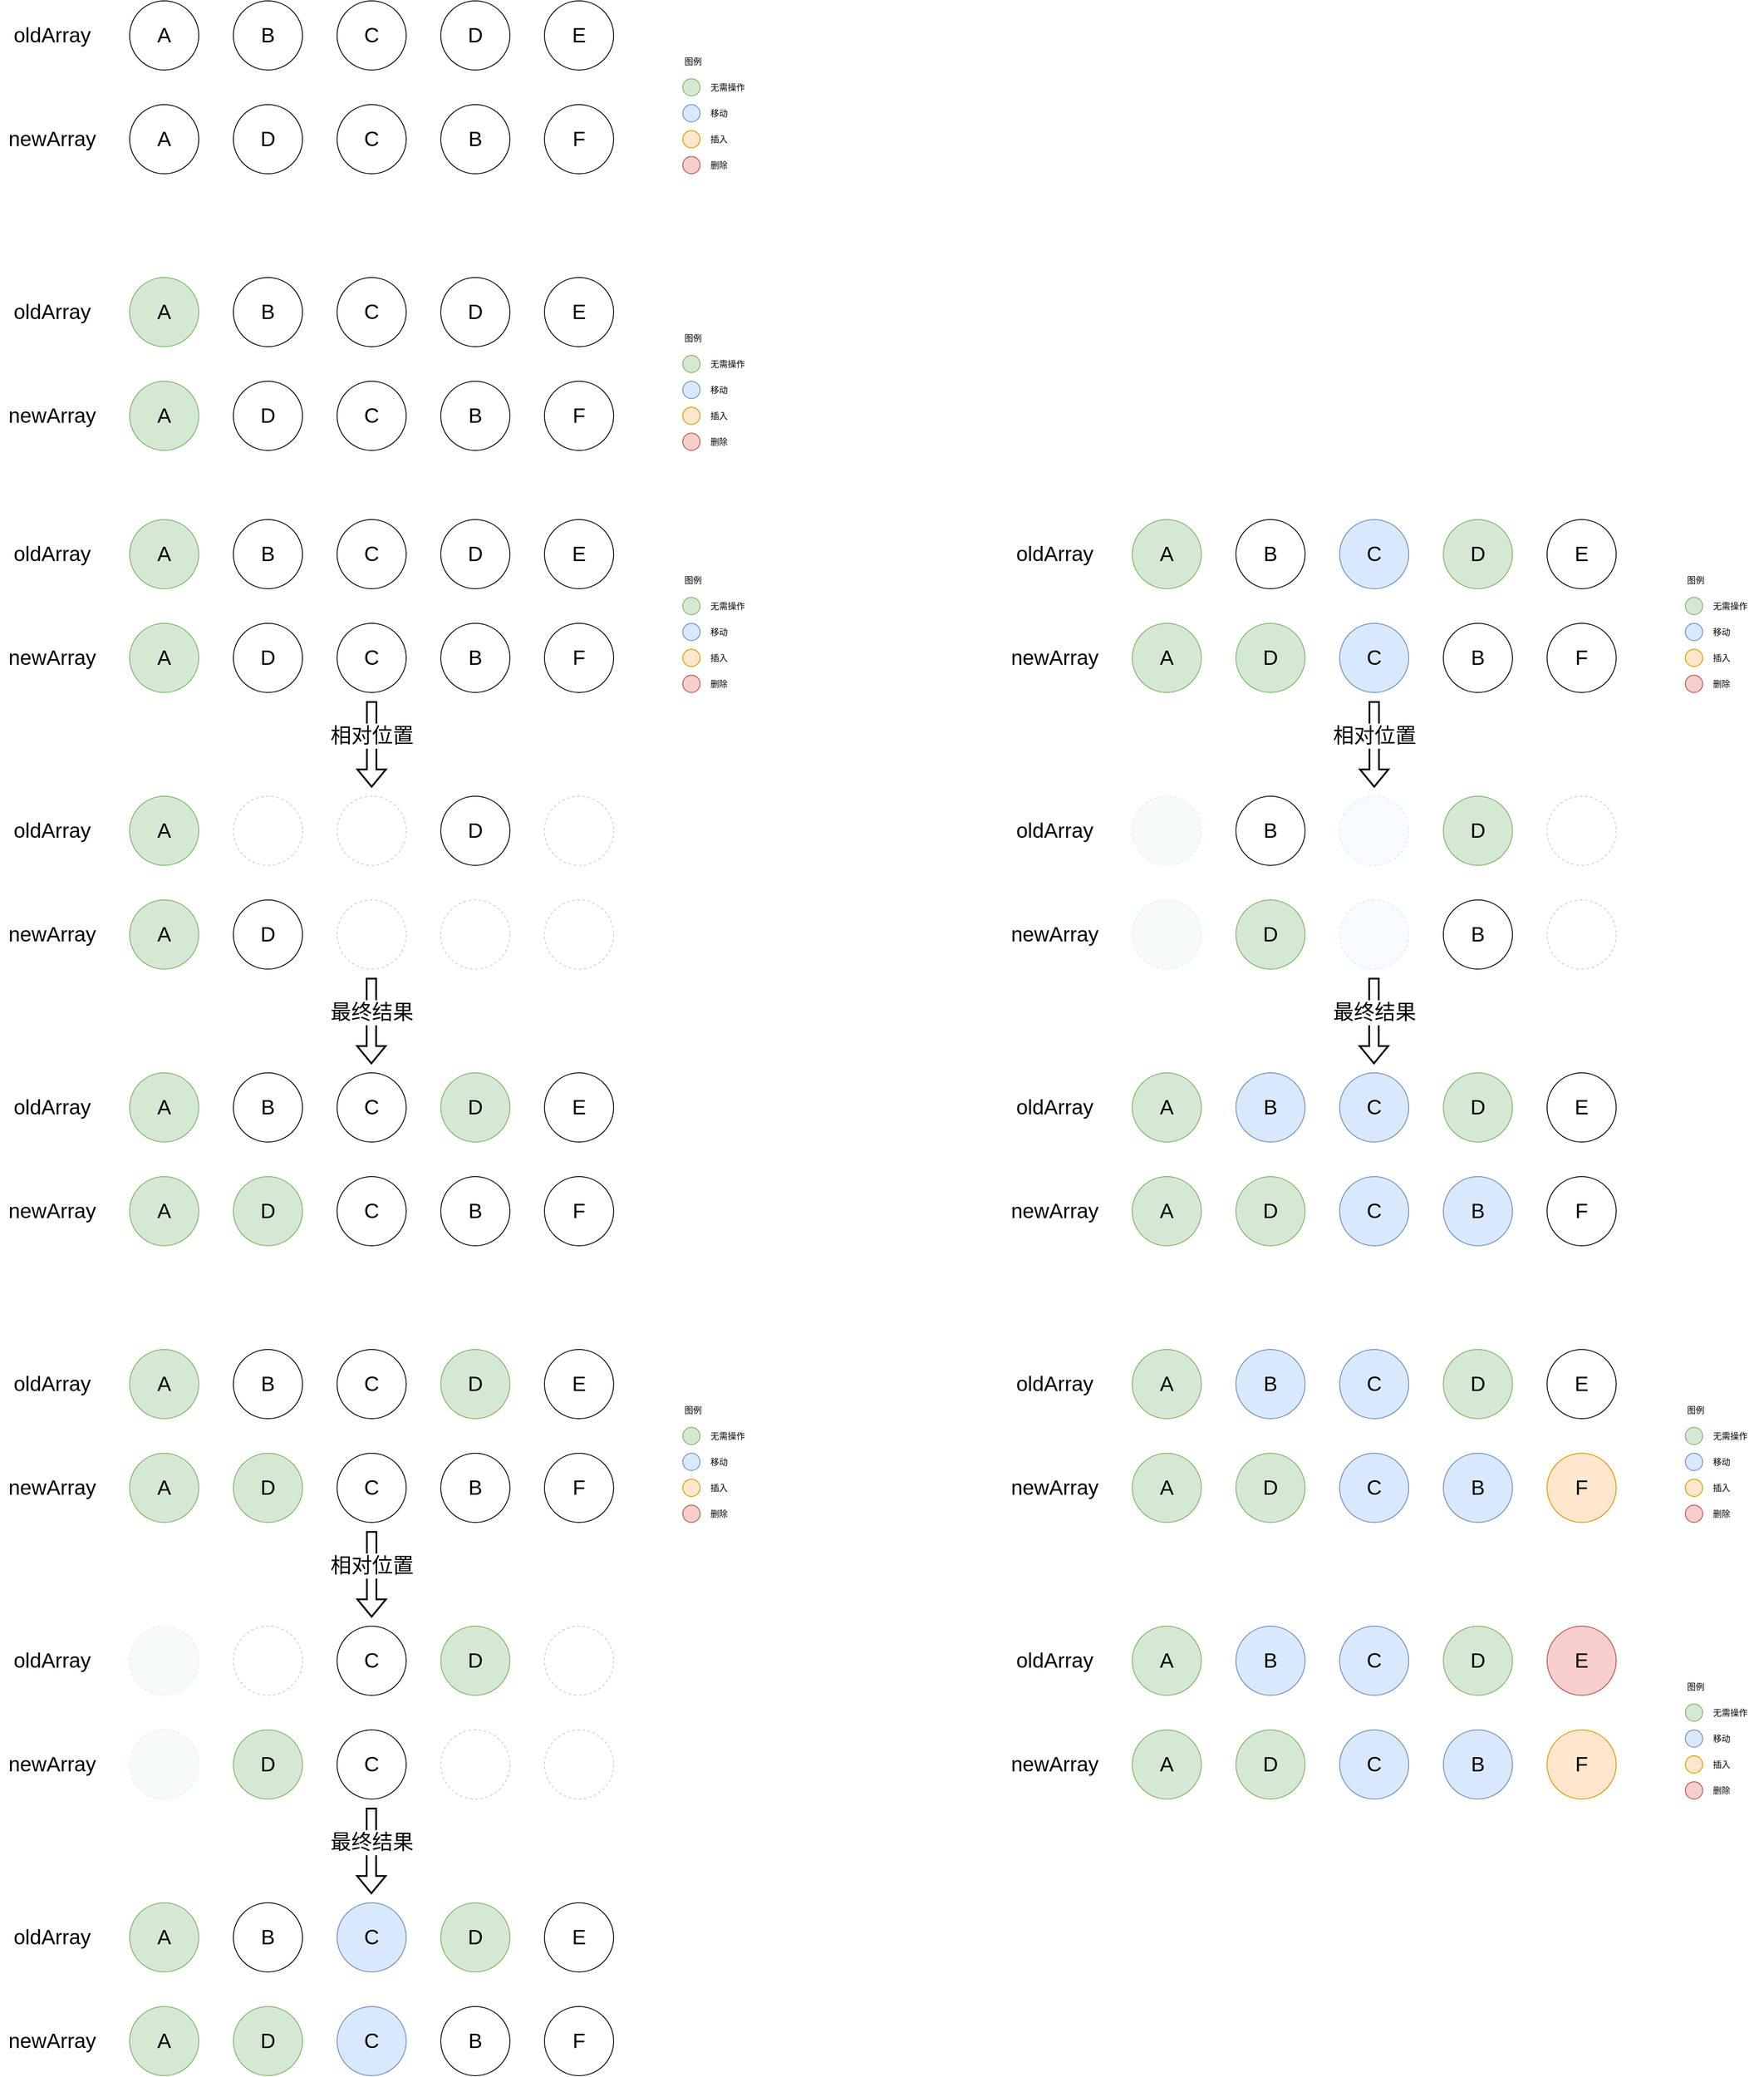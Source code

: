 <mxfile version="17.4.0" type="github">
  <diagram id="56rZmKUrKlHYK3YhyHMU" name="Page-1">
    <mxGraphModel dx="1977" dy="1273" grid="1" gridSize="10" guides="1" tooltips="1" connect="1" arrows="1" fold="1" page="1" pageScale="1" pageWidth="2339" pageHeight="3300" math="0" shadow="0">
      <root>
        <mxCell id="0" />
        <mxCell id="1" parent="0" />
        <mxCell id="DAJft8NeWxyAzrpdu8we-1" value="A" style="ellipse;whiteSpace=wrap;html=1;aspect=fixed;fontSize=24;" vertex="1" parent="1">
          <mxGeometry x="200" y="80" width="80" height="80" as="geometry" />
        </mxCell>
        <mxCell id="DAJft8NeWxyAzrpdu8we-7" value="B" style="ellipse;whiteSpace=wrap;html=1;aspect=fixed;fontSize=24;" vertex="1" parent="1">
          <mxGeometry x="320" y="80" width="80" height="80" as="geometry" />
        </mxCell>
        <mxCell id="DAJft8NeWxyAzrpdu8we-8" value="C" style="ellipse;whiteSpace=wrap;html=1;aspect=fixed;fontSize=24;" vertex="1" parent="1">
          <mxGeometry x="440" y="80" width="80" height="80" as="geometry" />
        </mxCell>
        <mxCell id="DAJft8NeWxyAzrpdu8we-9" value="D" style="ellipse;whiteSpace=wrap;html=1;aspect=fixed;fontSize=24;" vertex="1" parent="1">
          <mxGeometry x="560" y="80" width="80" height="80" as="geometry" />
        </mxCell>
        <mxCell id="DAJft8NeWxyAzrpdu8we-10" value="E" style="ellipse;whiteSpace=wrap;html=1;aspect=fixed;fontSize=24;" vertex="1" parent="1">
          <mxGeometry x="680" y="80" width="80" height="80" as="geometry" />
        </mxCell>
        <mxCell id="DAJft8NeWxyAzrpdu8we-18" value="A" style="ellipse;whiteSpace=wrap;html=1;aspect=fixed;fontSize=24;" vertex="1" parent="1">
          <mxGeometry x="200" y="200" width="80" height="80" as="geometry" />
        </mxCell>
        <mxCell id="DAJft8NeWxyAzrpdu8we-19" value="D" style="ellipse;whiteSpace=wrap;html=1;aspect=fixed;fontSize=24;" vertex="1" parent="1">
          <mxGeometry x="320" y="200" width="80" height="80" as="geometry" />
        </mxCell>
        <mxCell id="DAJft8NeWxyAzrpdu8we-20" value="C" style="ellipse;whiteSpace=wrap;html=1;aspect=fixed;fontSize=24;" vertex="1" parent="1">
          <mxGeometry x="440" y="200" width="80" height="80" as="geometry" />
        </mxCell>
        <mxCell id="DAJft8NeWxyAzrpdu8we-21" value="B" style="ellipse;whiteSpace=wrap;html=1;aspect=fixed;fontSize=24;" vertex="1" parent="1">
          <mxGeometry x="560" y="200" width="80" height="80" as="geometry" />
        </mxCell>
        <mxCell id="DAJft8NeWxyAzrpdu8we-22" value="F" style="ellipse;whiteSpace=wrap;html=1;aspect=fixed;fontSize=24;" vertex="1" parent="1">
          <mxGeometry x="680" y="200" width="80" height="80" as="geometry" />
        </mxCell>
        <mxCell id="DAJft8NeWxyAzrpdu8we-24" value="oldArray" style="text;html=1;align=center;verticalAlign=middle;resizable=0;points=[];autosize=1;strokeColor=none;fillColor=none;fontSize=24;" vertex="1" parent="1">
          <mxGeometry x="60" y="105" width="100" height="30" as="geometry" />
        </mxCell>
        <mxCell id="DAJft8NeWxyAzrpdu8we-26" value="newArray" style="text;html=1;align=center;verticalAlign=middle;resizable=0;points=[];autosize=1;strokeColor=none;fillColor=none;fontSize=24;" vertex="1" parent="1">
          <mxGeometry x="50" y="225" width="120" height="30" as="geometry" />
        </mxCell>
        <mxCell id="DAJft8NeWxyAzrpdu8we-54" value="" style="ellipse;whiteSpace=wrap;html=1;aspect=fixed;fontSize=24;fillColor=#d5e8d4;strokeColor=#82b366;" vertex="1" parent="1">
          <mxGeometry x="840" y="170" width="20" height="20" as="geometry" />
        </mxCell>
        <mxCell id="DAJft8NeWxyAzrpdu8we-55" value="&lt;font style=&quot;font-size: 10px&quot;&gt;无需操作&lt;/font&gt;" style="text;html=1;align=left;verticalAlign=middle;resizable=0;points=[];autosize=1;strokeColor=none;fillColor=none;fontSize=10;" vertex="1" parent="1">
          <mxGeometry x="870" y="170" width="60" height="20" as="geometry" />
        </mxCell>
        <mxCell id="DAJft8NeWxyAzrpdu8we-68" value="" style="ellipse;whiteSpace=wrap;html=1;aspect=fixed;fontSize=24;fillColor=#dae8fc;strokeColor=#6c8ebf;" vertex="1" parent="1">
          <mxGeometry x="840" y="200" width="20" height="20" as="geometry" />
        </mxCell>
        <mxCell id="DAJft8NeWxyAzrpdu8we-69" value="&lt;font style=&quot;font-size: 10px&quot;&gt;移动&lt;/font&gt;" style="text;html=1;align=left;verticalAlign=middle;resizable=0;points=[];autosize=1;strokeColor=none;fillColor=none;fontSize=10;" vertex="1" parent="1">
          <mxGeometry x="870" y="200" width="40" height="20" as="geometry" />
        </mxCell>
        <mxCell id="DAJft8NeWxyAzrpdu8we-74" value="" style="ellipse;whiteSpace=wrap;html=1;aspect=fixed;fontSize=24;fillColor=#f8cecc;strokeColor=#b85450;" vertex="1" parent="1">
          <mxGeometry x="840" y="260" width="20" height="20" as="geometry" />
        </mxCell>
        <mxCell id="DAJft8NeWxyAzrpdu8we-75" value="&lt;font style=&quot;font-size: 10px&quot;&gt;删除&lt;/font&gt;" style="text;html=1;align=left;verticalAlign=middle;resizable=0;points=[];autosize=1;strokeColor=none;fillColor=none;fontSize=10;" vertex="1" parent="1">
          <mxGeometry x="870" y="260" width="40" height="20" as="geometry" />
        </mxCell>
        <mxCell id="DAJft8NeWxyAzrpdu8we-77" value="&lt;font style=&quot;font-size: 10px&quot;&gt;图例&lt;/font&gt;" style="text;html=1;align=left;verticalAlign=middle;resizable=0;points=[];autosize=1;strokeColor=none;fillColor=none;fontSize=10;" vertex="1" parent="1">
          <mxGeometry x="840" y="140" width="40" height="20" as="geometry" />
        </mxCell>
        <mxCell id="DAJft8NeWxyAzrpdu8we-318" value="" style="ellipse;whiteSpace=wrap;html=1;aspect=fixed;fontSize=24;fillColor=#ffe6cc;strokeColor=#d79b00;" vertex="1" parent="1">
          <mxGeometry x="840" y="230" width="20" height="20" as="geometry" />
        </mxCell>
        <mxCell id="DAJft8NeWxyAzrpdu8we-319" value="插入" style="text;html=1;align=left;verticalAlign=middle;resizable=0;points=[];autosize=1;fontSize=10;" vertex="1" parent="1">
          <mxGeometry x="870" y="230" width="40" height="20" as="geometry" />
        </mxCell>
        <mxCell id="DAJft8NeWxyAzrpdu8we-320" value="A" style="ellipse;whiteSpace=wrap;html=1;aspect=fixed;fontSize=24;fillColor=#d5e8d4;strokeColor=#82b366;" vertex="1" parent="1">
          <mxGeometry x="200" y="400" width="80" height="80" as="geometry" />
        </mxCell>
        <mxCell id="DAJft8NeWxyAzrpdu8we-321" value="B" style="ellipse;whiteSpace=wrap;html=1;aspect=fixed;fontSize=24;" vertex="1" parent="1">
          <mxGeometry x="320" y="400" width="80" height="80" as="geometry" />
        </mxCell>
        <mxCell id="DAJft8NeWxyAzrpdu8we-322" value="C" style="ellipse;whiteSpace=wrap;html=1;aspect=fixed;fontSize=24;" vertex="1" parent="1">
          <mxGeometry x="440" y="400" width="80" height="80" as="geometry" />
        </mxCell>
        <mxCell id="DAJft8NeWxyAzrpdu8we-323" value="D" style="ellipse;whiteSpace=wrap;html=1;aspect=fixed;fontSize=24;" vertex="1" parent="1">
          <mxGeometry x="560" y="400" width="80" height="80" as="geometry" />
        </mxCell>
        <mxCell id="DAJft8NeWxyAzrpdu8we-324" value="E" style="ellipse;whiteSpace=wrap;html=1;aspect=fixed;fontSize=24;" vertex="1" parent="1">
          <mxGeometry x="680" y="400" width="80" height="80" as="geometry" />
        </mxCell>
        <mxCell id="DAJft8NeWxyAzrpdu8we-325" value="A" style="ellipse;whiteSpace=wrap;html=1;aspect=fixed;fontSize=24;fillColor=#d5e8d4;strokeColor=#82b366;" vertex="1" parent="1">
          <mxGeometry x="200" y="520" width="80" height="80" as="geometry" />
        </mxCell>
        <mxCell id="DAJft8NeWxyAzrpdu8we-326" value="D" style="ellipse;whiteSpace=wrap;html=1;aspect=fixed;fontSize=24;" vertex="1" parent="1">
          <mxGeometry x="320" y="520" width="80" height="80" as="geometry" />
        </mxCell>
        <mxCell id="DAJft8NeWxyAzrpdu8we-327" value="C" style="ellipse;whiteSpace=wrap;html=1;aspect=fixed;fontSize=24;" vertex="1" parent="1">
          <mxGeometry x="440" y="520" width="80" height="80" as="geometry" />
        </mxCell>
        <mxCell id="DAJft8NeWxyAzrpdu8we-328" value="B" style="ellipse;whiteSpace=wrap;html=1;aspect=fixed;fontSize=24;" vertex="1" parent="1">
          <mxGeometry x="560" y="520" width="80" height="80" as="geometry" />
        </mxCell>
        <mxCell id="DAJft8NeWxyAzrpdu8we-329" value="F" style="ellipse;whiteSpace=wrap;html=1;aspect=fixed;fontSize=24;" vertex="1" parent="1">
          <mxGeometry x="680" y="520" width="80" height="80" as="geometry" />
        </mxCell>
        <mxCell id="DAJft8NeWxyAzrpdu8we-330" value="oldArray" style="text;html=1;align=center;verticalAlign=middle;resizable=0;points=[];autosize=1;strokeColor=none;fillColor=none;fontSize=24;" vertex="1" parent="1">
          <mxGeometry x="60" y="425" width="100" height="30" as="geometry" />
        </mxCell>
        <mxCell id="DAJft8NeWxyAzrpdu8we-331" value="newArray" style="text;html=1;align=center;verticalAlign=middle;resizable=0;points=[];autosize=1;strokeColor=none;fillColor=none;fontSize=24;" vertex="1" parent="1">
          <mxGeometry x="50" y="545" width="120" height="30" as="geometry" />
        </mxCell>
        <mxCell id="DAJft8NeWxyAzrpdu8we-332" value="" style="ellipse;whiteSpace=wrap;html=1;aspect=fixed;fontSize=24;fillColor=#d5e8d4;strokeColor=#82b366;" vertex="1" parent="1">
          <mxGeometry x="840" y="490" width="20" height="20" as="geometry" />
        </mxCell>
        <mxCell id="DAJft8NeWxyAzrpdu8we-333" value="&lt;font style=&quot;font-size: 10px&quot;&gt;无需操作&lt;/font&gt;" style="text;html=1;align=left;verticalAlign=middle;resizable=0;points=[];autosize=1;strokeColor=none;fillColor=none;fontSize=10;" vertex="1" parent="1">
          <mxGeometry x="870" y="490" width="60" height="20" as="geometry" />
        </mxCell>
        <mxCell id="DAJft8NeWxyAzrpdu8we-334" value="" style="ellipse;whiteSpace=wrap;html=1;aspect=fixed;fontSize=24;fillColor=#dae8fc;strokeColor=#6c8ebf;" vertex="1" parent="1">
          <mxGeometry x="840" y="520" width="20" height="20" as="geometry" />
        </mxCell>
        <mxCell id="DAJft8NeWxyAzrpdu8we-335" value="&lt;font style=&quot;font-size: 10px&quot;&gt;移动&lt;/font&gt;" style="text;html=1;align=left;verticalAlign=middle;resizable=0;points=[];autosize=1;strokeColor=none;fillColor=none;fontSize=10;" vertex="1" parent="1">
          <mxGeometry x="870" y="520" width="40" height="20" as="geometry" />
        </mxCell>
        <mxCell id="DAJft8NeWxyAzrpdu8we-336" value="" style="ellipse;whiteSpace=wrap;html=1;aspect=fixed;fontSize=24;fillColor=#f8cecc;strokeColor=#b85450;" vertex="1" parent="1">
          <mxGeometry x="840" y="580" width="20" height="20" as="geometry" />
        </mxCell>
        <mxCell id="DAJft8NeWxyAzrpdu8we-337" value="&lt;font style=&quot;font-size: 10px&quot;&gt;删除&lt;/font&gt;" style="text;html=1;align=left;verticalAlign=middle;resizable=0;points=[];autosize=1;strokeColor=none;fillColor=none;fontSize=10;" vertex="1" parent="1">
          <mxGeometry x="870" y="580" width="40" height="20" as="geometry" />
        </mxCell>
        <mxCell id="DAJft8NeWxyAzrpdu8we-338" value="&lt;font style=&quot;font-size: 10px&quot;&gt;图例&lt;/font&gt;" style="text;html=1;align=left;verticalAlign=middle;resizable=0;points=[];autosize=1;strokeColor=none;fillColor=none;fontSize=10;" vertex="1" parent="1">
          <mxGeometry x="840" y="460" width="40" height="20" as="geometry" />
        </mxCell>
        <mxCell id="DAJft8NeWxyAzrpdu8we-339" value="" style="ellipse;whiteSpace=wrap;html=1;aspect=fixed;fontSize=24;fillColor=#ffe6cc;strokeColor=#d79b00;" vertex="1" parent="1">
          <mxGeometry x="840" y="550" width="20" height="20" as="geometry" />
        </mxCell>
        <mxCell id="DAJft8NeWxyAzrpdu8we-340" value="插入" style="text;html=1;align=left;verticalAlign=middle;resizable=0;points=[];autosize=1;fontSize=10;" vertex="1" parent="1">
          <mxGeometry x="870" y="550" width="40" height="20" as="geometry" />
        </mxCell>
        <mxCell id="DAJft8NeWxyAzrpdu8we-341" value="A" style="ellipse;whiteSpace=wrap;html=1;aspect=fixed;fontSize=24;fillColor=#d5e8d4;strokeColor=#82b366;" vertex="1" parent="1">
          <mxGeometry x="200" y="680" width="80" height="80" as="geometry" />
        </mxCell>
        <mxCell id="DAJft8NeWxyAzrpdu8we-342" value="B" style="ellipse;whiteSpace=wrap;html=1;aspect=fixed;fontSize=24;" vertex="1" parent="1">
          <mxGeometry x="320" y="680" width="80" height="80" as="geometry" />
        </mxCell>
        <mxCell id="DAJft8NeWxyAzrpdu8we-343" value="C" style="ellipse;whiteSpace=wrap;html=1;aspect=fixed;fontSize=24;" vertex="1" parent="1">
          <mxGeometry x="440" y="680" width="80" height="80" as="geometry" />
        </mxCell>
        <mxCell id="DAJft8NeWxyAzrpdu8we-344" value="D" style="ellipse;whiteSpace=wrap;html=1;aspect=fixed;fontSize=24;" vertex="1" parent="1">
          <mxGeometry x="560" y="680" width="80" height="80" as="geometry" />
        </mxCell>
        <mxCell id="DAJft8NeWxyAzrpdu8we-345" value="E" style="ellipse;whiteSpace=wrap;html=1;aspect=fixed;fontSize=24;" vertex="1" parent="1">
          <mxGeometry x="680" y="680" width="80" height="80" as="geometry" />
        </mxCell>
        <mxCell id="DAJft8NeWxyAzrpdu8we-346" value="A" style="ellipse;whiteSpace=wrap;html=1;aspect=fixed;fontSize=24;fillColor=#d5e8d4;strokeColor=#82b366;" vertex="1" parent="1">
          <mxGeometry x="200" y="800" width="80" height="80" as="geometry" />
        </mxCell>
        <mxCell id="DAJft8NeWxyAzrpdu8we-347" value="D" style="ellipse;whiteSpace=wrap;html=1;aspect=fixed;fontSize=24;" vertex="1" parent="1">
          <mxGeometry x="320" y="800" width="80" height="80" as="geometry" />
        </mxCell>
        <mxCell id="DAJft8NeWxyAzrpdu8we-348" value="C" style="ellipse;whiteSpace=wrap;html=1;aspect=fixed;fontSize=24;" vertex="1" parent="1">
          <mxGeometry x="440" y="800" width="80" height="80" as="geometry" />
        </mxCell>
        <mxCell id="DAJft8NeWxyAzrpdu8we-349" value="B" style="ellipse;whiteSpace=wrap;html=1;aspect=fixed;fontSize=24;" vertex="1" parent="1">
          <mxGeometry x="560" y="800" width="80" height="80" as="geometry" />
        </mxCell>
        <mxCell id="DAJft8NeWxyAzrpdu8we-350" value="F" style="ellipse;whiteSpace=wrap;html=1;aspect=fixed;fontSize=24;" vertex="1" parent="1">
          <mxGeometry x="680" y="800" width="80" height="80" as="geometry" />
        </mxCell>
        <mxCell id="DAJft8NeWxyAzrpdu8we-351" value="oldArray" style="text;html=1;align=center;verticalAlign=middle;resizable=0;points=[];autosize=1;strokeColor=none;fillColor=none;fontSize=24;" vertex="1" parent="1">
          <mxGeometry x="60" y="705" width="100" height="30" as="geometry" />
        </mxCell>
        <mxCell id="DAJft8NeWxyAzrpdu8we-352" value="newArray" style="text;html=1;align=center;verticalAlign=middle;resizable=0;points=[];autosize=1;strokeColor=none;fillColor=none;fontSize=24;" vertex="1" parent="1">
          <mxGeometry x="50" y="825" width="120" height="30" as="geometry" />
        </mxCell>
        <mxCell id="DAJft8NeWxyAzrpdu8we-353" value="" style="ellipse;whiteSpace=wrap;html=1;aspect=fixed;fontSize=24;fillColor=#d5e8d4;strokeColor=#82b366;" vertex="1" parent="1">
          <mxGeometry x="840" y="770" width="20" height="20" as="geometry" />
        </mxCell>
        <mxCell id="DAJft8NeWxyAzrpdu8we-354" value="&lt;font style=&quot;font-size: 10px&quot;&gt;无需操作&lt;/font&gt;" style="text;html=1;align=left;verticalAlign=middle;resizable=0;points=[];autosize=1;strokeColor=none;fillColor=none;fontSize=10;" vertex="1" parent="1">
          <mxGeometry x="870" y="770" width="60" height="20" as="geometry" />
        </mxCell>
        <mxCell id="DAJft8NeWxyAzrpdu8we-355" value="" style="ellipse;whiteSpace=wrap;html=1;aspect=fixed;fontSize=24;fillColor=#dae8fc;strokeColor=#6c8ebf;" vertex="1" parent="1">
          <mxGeometry x="840" y="800" width="20" height="20" as="geometry" />
        </mxCell>
        <mxCell id="DAJft8NeWxyAzrpdu8we-356" value="&lt;font style=&quot;font-size: 10px&quot;&gt;移动&lt;/font&gt;" style="text;html=1;align=left;verticalAlign=middle;resizable=0;points=[];autosize=1;strokeColor=none;fillColor=none;fontSize=10;" vertex="1" parent="1">
          <mxGeometry x="870" y="800" width="40" height="20" as="geometry" />
        </mxCell>
        <mxCell id="DAJft8NeWxyAzrpdu8we-357" value="" style="ellipse;whiteSpace=wrap;html=1;aspect=fixed;fontSize=24;fillColor=#f8cecc;strokeColor=#b85450;" vertex="1" parent="1">
          <mxGeometry x="840" y="860" width="20" height="20" as="geometry" />
        </mxCell>
        <mxCell id="DAJft8NeWxyAzrpdu8we-358" value="&lt;font style=&quot;font-size: 10px&quot;&gt;删除&lt;/font&gt;" style="text;html=1;align=left;verticalAlign=middle;resizable=0;points=[];autosize=1;strokeColor=none;fillColor=none;fontSize=10;" vertex="1" parent="1">
          <mxGeometry x="870" y="860" width="40" height="20" as="geometry" />
        </mxCell>
        <mxCell id="DAJft8NeWxyAzrpdu8we-359" value="&lt;font style=&quot;font-size: 10px&quot;&gt;图例&lt;/font&gt;" style="text;html=1;align=left;verticalAlign=middle;resizable=0;points=[];autosize=1;strokeColor=none;fillColor=none;fontSize=10;" vertex="1" parent="1">
          <mxGeometry x="840" y="740" width="40" height="20" as="geometry" />
        </mxCell>
        <mxCell id="DAJft8NeWxyAzrpdu8we-360" value="" style="ellipse;whiteSpace=wrap;html=1;aspect=fixed;fontSize=24;fillColor=#ffe6cc;strokeColor=#d79b00;" vertex="1" parent="1">
          <mxGeometry x="840" y="830" width="20" height="20" as="geometry" />
        </mxCell>
        <mxCell id="DAJft8NeWxyAzrpdu8we-361" value="插入" style="text;html=1;align=left;verticalAlign=middle;resizable=0;points=[];autosize=1;fontSize=10;" vertex="1" parent="1">
          <mxGeometry x="870" y="830" width="40" height="20" as="geometry" />
        </mxCell>
        <mxCell id="DAJft8NeWxyAzrpdu8we-362" value="A" style="ellipse;whiteSpace=wrap;html=1;aspect=fixed;fontSize=24;fillColor=#d5e8d4;strokeColor=#82b366;" vertex="1" parent="1">
          <mxGeometry x="200" y="1000" width="80" height="80" as="geometry" />
        </mxCell>
        <mxCell id="DAJft8NeWxyAzrpdu8we-363" value="" style="ellipse;whiteSpace=wrap;html=1;aspect=fixed;fontSize=24;dashed=1;perimeterSpacing=1;opacity=20;" vertex="1" parent="1">
          <mxGeometry x="320" y="1000" width="80" height="80" as="geometry" />
        </mxCell>
        <mxCell id="DAJft8NeWxyAzrpdu8we-364" value="" style="ellipse;whiteSpace=wrap;html=1;aspect=fixed;fontSize=24;dashed=1;opacity=20;" vertex="1" parent="1">
          <mxGeometry x="440" y="1000" width="80" height="80" as="geometry" />
        </mxCell>
        <mxCell id="DAJft8NeWxyAzrpdu8we-365" value="D" style="ellipse;whiteSpace=wrap;html=1;aspect=fixed;fontSize=24;" vertex="1" parent="1">
          <mxGeometry x="560" y="1000" width="80" height="80" as="geometry" />
        </mxCell>
        <mxCell id="DAJft8NeWxyAzrpdu8we-366" value="" style="ellipse;whiteSpace=wrap;html=1;aspect=fixed;fontSize=24;dashed=1;opacity=20;" vertex="1" parent="1">
          <mxGeometry x="680" y="1000" width="80" height="80" as="geometry" />
        </mxCell>
        <mxCell id="DAJft8NeWxyAzrpdu8we-367" value="A" style="ellipse;whiteSpace=wrap;html=1;aspect=fixed;fontSize=24;fillColor=#d5e8d4;strokeColor=#82b366;" vertex="1" parent="1">
          <mxGeometry x="200" y="1120" width="80" height="80" as="geometry" />
        </mxCell>
        <mxCell id="DAJft8NeWxyAzrpdu8we-368" value="D" style="ellipse;whiteSpace=wrap;html=1;aspect=fixed;fontSize=24;" vertex="1" parent="1">
          <mxGeometry x="320" y="1120" width="80" height="80" as="geometry" />
        </mxCell>
        <mxCell id="DAJft8NeWxyAzrpdu8we-369" value="" style="ellipse;whiteSpace=wrap;html=1;aspect=fixed;fontSize=24;dashed=1;opacity=20;" vertex="1" parent="1">
          <mxGeometry x="440" y="1120" width="80" height="80" as="geometry" />
        </mxCell>
        <mxCell id="DAJft8NeWxyAzrpdu8we-370" value="" style="ellipse;whiteSpace=wrap;html=1;aspect=fixed;fontSize=24;dashed=1;opacity=20;" vertex="1" parent="1">
          <mxGeometry x="560" y="1120" width="80" height="80" as="geometry" />
        </mxCell>
        <mxCell id="DAJft8NeWxyAzrpdu8we-371" value="" style="ellipse;whiteSpace=wrap;html=1;aspect=fixed;fontSize=24;dashed=1;opacity=20;" vertex="1" parent="1">
          <mxGeometry x="680" y="1120" width="80" height="80" as="geometry" />
        </mxCell>
        <mxCell id="DAJft8NeWxyAzrpdu8we-372" value="oldArray" style="text;html=1;align=center;verticalAlign=middle;resizable=0;points=[];autosize=1;strokeColor=none;fillColor=none;fontSize=24;" vertex="1" parent="1">
          <mxGeometry x="60" y="1025" width="100" height="30" as="geometry" />
        </mxCell>
        <mxCell id="DAJft8NeWxyAzrpdu8we-373" value="newArray" style="text;html=1;align=center;verticalAlign=middle;resizable=0;points=[];autosize=1;strokeColor=none;fillColor=none;fontSize=24;" vertex="1" parent="1">
          <mxGeometry x="50" y="1145" width="120" height="30" as="geometry" />
        </mxCell>
        <mxCell id="DAJft8NeWxyAzrpdu8we-374" value="A" style="ellipse;whiteSpace=wrap;html=1;aspect=fixed;fontSize=24;fillColor=#d5e8d4;strokeColor=#82b366;" vertex="1" parent="1">
          <mxGeometry x="200" y="1320" width="80" height="80" as="geometry" />
        </mxCell>
        <mxCell id="DAJft8NeWxyAzrpdu8we-375" value="B" style="ellipse;whiteSpace=wrap;html=1;aspect=fixed;fontSize=24;" vertex="1" parent="1">
          <mxGeometry x="320" y="1320" width="80" height="80" as="geometry" />
        </mxCell>
        <mxCell id="DAJft8NeWxyAzrpdu8we-376" value="C" style="ellipse;whiteSpace=wrap;html=1;aspect=fixed;fontSize=24;" vertex="1" parent="1">
          <mxGeometry x="440" y="1320" width="80" height="80" as="geometry" />
        </mxCell>
        <mxCell id="DAJft8NeWxyAzrpdu8we-377" value="D" style="ellipse;whiteSpace=wrap;html=1;aspect=fixed;fontSize=24;fillColor=#d5e8d4;strokeColor=#82b366;" vertex="1" parent="1">
          <mxGeometry x="560" y="1320" width="80" height="80" as="geometry" />
        </mxCell>
        <mxCell id="DAJft8NeWxyAzrpdu8we-378" value="E" style="ellipse;whiteSpace=wrap;html=1;aspect=fixed;fontSize=24;" vertex="1" parent="1">
          <mxGeometry x="680" y="1320" width="80" height="80" as="geometry" />
        </mxCell>
        <mxCell id="DAJft8NeWxyAzrpdu8we-379" value="A" style="ellipse;whiteSpace=wrap;html=1;aspect=fixed;fontSize=24;fillColor=#d5e8d4;strokeColor=#82b366;" vertex="1" parent="1">
          <mxGeometry x="200" y="1440" width="80" height="80" as="geometry" />
        </mxCell>
        <mxCell id="DAJft8NeWxyAzrpdu8we-380" value="D" style="ellipse;whiteSpace=wrap;html=1;aspect=fixed;fontSize=24;fillColor=#d5e8d4;strokeColor=#82b366;" vertex="1" parent="1">
          <mxGeometry x="320" y="1440" width="80" height="80" as="geometry" />
        </mxCell>
        <mxCell id="DAJft8NeWxyAzrpdu8we-381" value="C" style="ellipse;whiteSpace=wrap;html=1;aspect=fixed;fontSize=24;" vertex="1" parent="1">
          <mxGeometry x="440" y="1440" width="80" height="80" as="geometry" />
        </mxCell>
        <mxCell id="DAJft8NeWxyAzrpdu8we-382" value="B" style="ellipse;whiteSpace=wrap;html=1;aspect=fixed;fontSize=24;" vertex="1" parent="1">
          <mxGeometry x="560" y="1440" width="80" height="80" as="geometry" />
        </mxCell>
        <mxCell id="DAJft8NeWxyAzrpdu8we-383" value="F" style="ellipse;whiteSpace=wrap;html=1;aspect=fixed;fontSize=24;" vertex="1" parent="1">
          <mxGeometry x="680" y="1440" width="80" height="80" as="geometry" />
        </mxCell>
        <mxCell id="DAJft8NeWxyAzrpdu8we-384" value="oldArray" style="text;html=1;align=center;verticalAlign=middle;resizable=0;points=[];autosize=1;strokeColor=none;fillColor=none;fontSize=24;" vertex="1" parent="1">
          <mxGeometry x="60" y="1345" width="100" height="30" as="geometry" />
        </mxCell>
        <mxCell id="DAJft8NeWxyAzrpdu8we-385" value="newArray" style="text;html=1;align=center;verticalAlign=middle;resizable=0;points=[];autosize=1;strokeColor=none;fillColor=none;fontSize=24;" vertex="1" parent="1">
          <mxGeometry x="50" y="1465" width="120" height="30" as="geometry" />
        </mxCell>
        <mxCell id="DAJft8NeWxyAzrpdu8we-386" value="" style="shape=flexArrow;endArrow=classic;html=1;rounded=0;fontSize=10;strokeWidth=2;verticalAlign=middle;" edge="1" parent="1">
          <mxGeometry width="50" height="50" relative="1" as="geometry">
            <mxPoint x="480" y="890" as="sourcePoint" />
            <mxPoint x="480" y="990" as="targetPoint" />
          </mxGeometry>
        </mxCell>
        <mxCell id="DAJft8NeWxyAzrpdu8we-391" value="相对位置" style="edgeLabel;html=1;align=center;verticalAlign=middle;resizable=0;points=[];fontSize=24;" vertex="1" connectable="0" parent="DAJft8NeWxyAzrpdu8we-386">
          <mxGeometry x="-0.211" y="-3" relative="1" as="geometry">
            <mxPoint x="3" as="offset" />
          </mxGeometry>
        </mxCell>
        <mxCell id="DAJft8NeWxyAzrpdu8we-395" value="" style="shape=flexArrow;endArrow=classic;html=1;rounded=0;fontSize=10;strokeWidth=2;verticalAlign=middle;" edge="1" parent="1">
          <mxGeometry width="50" height="50" relative="1" as="geometry">
            <mxPoint x="479.7" y="1210" as="sourcePoint" />
            <mxPoint x="479.7" y="1310" as="targetPoint" />
          </mxGeometry>
        </mxCell>
        <mxCell id="DAJft8NeWxyAzrpdu8we-396" value="最终结果" style="edgeLabel;html=1;align=center;verticalAlign=middle;resizable=0;points=[];fontSize=24;" vertex="1" connectable="0" parent="DAJft8NeWxyAzrpdu8we-395">
          <mxGeometry x="-0.211" y="-3" relative="1" as="geometry">
            <mxPoint x="3" as="offset" />
          </mxGeometry>
        </mxCell>
        <mxCell id="DAJft8NeWxyAzrpdu8we-399" value="A" style="ellipse;whiteSpace=wrap;html=1;aspect=fixed;fontSize=24;fillColor=#d5e8d4;strokeColor=#82b366;" vertex="1" parent="1">
          <mxGeometry x="200" y="1640" width="80" height="80" as="geometry" />
        </mxCell>
        <mxCell id="DAJft8NeWxyAzrpdu8we-400" value="B" style="ellipse;whiteSpace=wrap;html=1;aspect=fixed;fontSize=24;" vertex="1" parent="1">
          <mxGeometry x="320" y="1640" width="80" height="80" as="geometry" />
        </mxCell>
        <mxCell id="DAJft8NeWxyAzrpdu8we-401" value="C" style="ellipse;whiteSpace=wrap;html=1;aspect=fixed;fontSize=24;" vertex="1" parent="1">
          <mxGeometry x="440" y="1640" width="80" height="80" as="geometry" />
        </mxCell>
        <mxCell id="DAJft8NeWxyAzrpdu8we-402" value="D" style="ellipse;whiteSpace=wrap;html=1;aspect=fixed;fontSize=24;fillColor=#d5e8d4;strokeColor=#82b366;" vertex="1" parent="1">
          <mxGeometry x="560" y="1640" width="80" height="80" as="geometry" />
        </mxCell>
        <mxCell id="DAJft8NeWxyAzrpdu8we-403" value="E" style="ellipse;whiteSpace=wrap;html=1;aspect=fixed;fontSize=24;" vertex="1" parent="1">
          <mxGeometry x="680" y="1640" width="80" height="80" as="geometry" />
        </mxCell>
        <mxCell id="DAJft8NeWxyAzrpdu8we-404" value="A" style="ellipse;whiteSpace=wrap;html=1;aspect=fixed;fontSize=24;fillColor=#d5e8d4;strokeColor=#82b366;" vertex="1" parent="1">
          <mxGeometry x="200" y="1760" width="80" height="80" as="geometry" />
        </mxCell>
        <mxCell id="DAJft8NeWxyAzrpdu8we-405" value="D" style="ellipse;whiteSpace=wrap;html=1;aspect=fixed;fontSize=24;fillColor=#d5e8d4;strokeColor=#82b366;" vertex="1" parent="1">
          <mxGeometry x="320" y="1760" width="80" height="80" as="geometry" />
        </mxCell>
        <mxCell id="DAJft8NeWxyAzrpdu8we-406" value="C" style="ellipse;whiteSpace=wrap;html=1;aspect=fixed;fontSize=24;" vertex="1" parent="1">
          <mxGeometry x="440" y="1760" width="80" height="80" as="geometry" />
        </mxCell>
        <mxCell id="DAJft8NeWxyAzrpdu8we-407" value="B" style="ellipse;whiteSpace=wrap;html=1;aspect=fixed;fontSize=24;" vertex="1" parent="1">
          <mxGeometry x="560" y="1760" width="80" height="80" as="geometry" />
        </mxCell>
        <mxCell id="DAJft8NeWxyAzrpdu8we-408" value="F" style="ellipse;whiteSpace=wrap;html=1;aspect=fixed;fontSize=24;" vertex="1" parent="1">
          <mxGeometry x="680" y="1760" width="80" height="80" as="geometry" />
        </mxCell>
        <mxCell id="DAJft8NeWxyAzrpdu8we-409" value="oldArray" style="text;html=1;align=center;verticalAlign=middle;resizable=0;points=[];autosize=1;strokeColor=none;fillColor=none;fontSize=24;" vertex="1" parent="1">
          <mxGeometry x="60" y="1665" width="100" height="30" as="geometry" />
        </mxCell>
        <mxCell id="DAJft8NeWxyAzrpdu8we-410" value="newArray" style="text;html=1;align=center;verticalAlign=middle;resizable=0;points=[];autosize=1;strokeColor=none;fillColor=none;fontSize=24;" vertex="1" parent="1">
          <mxGeometry x="50" y="1785" width="120" height="30" as="geometry" />
        </mxCell>
        <mxCell id="DAJft8NeWxyAzrpdu8we-411" value="" style="ellipse;whiteSpace=wrap;html=1;aspect=fixed;fontSize=24;fillColor=#d5e8d4;strokeColor=#82b366;" vertex="1" parent="1">
          <mxGeometry x="840" y="1730" width="20" height="20" as="geometry" />
        </mxCell>
        <mxCell id="DAJft8NeWxyAzrpdu8we-412" value="&lt;font style=&quot;font-size: 10px&quot;&gt;无需操作&lt;/font&gt;" style="text;html=1;align=left;verticalAlign=middle;resizable=0;points=[];autosize=1;strokeColor=none;fillColor=none;fontSize=10;" vertex="1" parent="1">
          <mxGeometry x="870" y="1730" width="60" height="20" as="geometry" />
        </mxCell>
        <mxCell id="DAJft8NeWxyAzrpdu8we-413" value="" style="ellipse;whiteSpace=wrap;html=1;aspect=fixed;fontSize=24;fillColor=#dae8fc;strokeColor=#6c8ebf;" vertex="1" parent="1">
          <mxGeometry x="840" y="1760" width="20" height="20" as="geometry" />
        </mxCell>
        <mxCell id="DAJft8NeWxyAzrpdu8we-414" value="&lt;font style=&quot;font-size: 10px&quot;&gt;移动&lt;/font&gt;" style="text;html=1;align=left;verticalAlign=middle;resizable=0;points=[];autosize=1;strokeColor=none;fillColor=none;fontSize=10;" vertex="1" parent="1">
          <mxGeometry x="870" y="1760" width="40" height="20" as="geometry" />
        </mxCell>
        <mxCell id="DAJft8NeWxyAzrpdu8we-415" value="" style="ellipse;whiteSpace=wrap;html=1;aspect=fixed;fontSize=24;fillColor=#f8cecc;strokeColor=#b85450;" vertex="1" parent="1">
          <mxGeometry x="840" y="1820" width="20" height="20" as="geometry" />
        </mxCell>
        <mxCell id="DAJft8NeWxyAzrpdu8we-416" value="&lt;font style=&quot;font-size: 10px&quot;&gt;删除&lt;/font&gt;" style="text;html=1;align=left;verticalAlign=middle;resizable=0;points=[];autosize=1;strokeColor=none;fillColor=none;fontSize=10;" vertex="1" parent="1">
          <mxGeometry x="870" y="1820" width="40" height="20" as="geometry" />
        </mxCell>
        <mxCell id="DAJft8NeWxyAzrpdu8we-417" value="&lt;font style=&quot;font-size: 10px&quot;&gt;图例&lt;/font&gt;" style="text;html=1;align=left;verticalAlign=middle;resizable=0;points=[];autosize=1;strokeColor=none;fillColor=none;fontSize=10;" vertex="1" parent="1">
          <mxGeometry x="840" y="1700" width="40" height="20" as="geometry" />
        </mxCell>
        <mxCell id="DAJft8NeWxyAzrpdu8we-418" value="" style="ellipse;whiteSpace=wrap;html=1;aspect=fixed;fontSize=24;fillColor=#ffe6cc;strokeColor=#d79b00;" vertex="1" parent="1">
          <mxGeometry x="840" y="1790" width="20" height="20" as="geometry" />
        </mxCell>
        <mxCell id="DAJft8NeWxyAzrpdu8we-419" value="插入" style="text;html=1;align=left;verticalAlign=middle;resizable=0;points=[];autosize=1;fontSize=10;" vertex="1" parent="1">
          <mxGeometry x="870" y="1790" width="40" height="20" as="geometry" />
        </mxCell>
        <mxCell id="DAJft8NeWxyAzrpdu8we-420" value="" style="ellipse;whiteSpace=wrap;html=1;aspect=fixed;fontSize=24;fillColor=#d5e8d4;strokeColor=#82b366;dashed=1;opacity=20;" vertex="1" parent="1">
          <mxGeometry x="200" y="1960" width="80" height="80" as="geometry" />
        </mxCell>
        <mxCell id="DAJft8NeWxyAzrpdu8we-421" value="" style="ellipse;whiteSpace=wrap;html=1;aspect=fixed;fontSize=24;dashed=1;opacity=20;" vertex="1" parent="1">
          <mxGeometry x="320" y="1960" width="80" height="80" as="geometry" />
        </mxCell>
        <mxCell id="DAJft8NeWxyAzrpdu8we-422" value="C" style="ellipse;whiteSpace=wrap;html=1;aspect=fixed;fontSize=24;" vertex="1" parent="1">
          <mxGeometry x="440" y="1960" width="80" height="80" as="geometry" />
        </mxCell>
        <mxCell id="DAJft8NeWxyAzrpdu8we-423" value="D" style="ellipse;whiteSpace=wrap;html=1;aspect=fixed;fontSize=24;fillColor=#d5e8d4;strokeColor=#82b366;" vertex="1" parent="1">
          <mxGeometry x="560" y="1960" width="80" height="80" as="geometry" />
        </mxCell>
        <mxCell id="DAJft8NeWxyAzrpdu8we-424" value="" style="ellipse;whiteSpace=wrap;html=1;aspect=fixed;fontSize=24;dashed=1;opacity=20;" vertex="1" parent="1">
          <mxGeometry x="680" y="1960" width="80" height="80" as="geometry" />
        </mxCell>
        <mxCell id="DAJft8NeWxyAzrpdu8we-425" value="" style="ellipse;whiteSpace=wrap;html=1;aspect=fixed;fontSize=24;fillColor=#d5e8d4;strokeColor=#82b366;dashed=1;opacity=20;" vertex="1" parent="1">
          <mxGeometry x="200" y="2080" width="80" height="80" as="geometry" />
        </mxCell>
        <mxCell id="DAJft8NeWxyAzrpdu8we-426" value="D" style="ellipse;whiteSpace=wrap;html=1;aspect=fixed;fontSize=24;fillColor=#d5e8d4;strokeColor=#82b366;" vertex="1" parent="1">
          <mxGeometry x="320" y="2080" width="80" height="80" as="geometry" />
        </mxCell>
        <mxCell id="DAJft8NeWxyAzrpdu8we-427" value="C" style="ellipse;whiteSpace=wrap;html=1;aspect=fixed;fontSize=24;" vertex="1" parent="1">
          <mxGeometry x="440" y="2080" width="80" height="80" as="geometry" />
        </mxCell>
        <mxCell id="DAJft8NeWxyAzrpdu8we-428" value="" style="ellipse;whiteSpace=wrap;html=1;aspect=fixed;fontSize=24;dashed=1;opacity=20;" vertex="1" parent="1">
          <mxGeometry x="560" y="2080" width="80" height="80" as="geometry" />
        </mxCell>
        <mxCell id="DAJft8NeWxyAzrpdu8we-429" value="" style="ellipse;whiteSpace=wrap;html=1;aspect=fixed;fontSize=24;dashed=1;opacity=20;" vertex="1" parent="1">
          <mxGeometry x="680" y="2080" width="80" height="80" as="geometry" />
        </mxCell>
        <mxCell id="DAJft8NeWxyAzrpdu8we-430" value="oldArray" style="text;html=1;align=center;verticalAlign=middle;resizable=0;points=[];autosize=1;strokeColor=none;fillColor=none;fontSize=24;" vertex="1" parent="1">
          <mxGeometry x="60" y="1985" width="100" height="30" as="geometry" />
        </mxCell>
        <mxCell id="DAJft8NeWxyAzrpdu8we-431" value="newArray" style="text;html=1;align=center;verticalAlign=middle;resizable=0;points=[];autosize=1;strokeColor=none;fillColor=none;fontSize=24;" vertex="1" parent="1">
          <mxGeometry x="50" y="2105" width="120" height="30" as="geometry" />
        </mxCell>
        <mxCell id="DAJft8NeWxyAzrpdu8we-432" value="A" style="ellipse;whiteSpace=wrap;html=1;aspect=fixed;fontSize=24;fillColor=#d5e8d4;strokeColor=#82b366;" vertex="1" parent="1">
          <mxGeometry x="200" y="2280" width="80" height="80" as="geometry" />
        </mxCell>
        <mxCell id="DAJft8NeWxyAzrpdu8we-433" value="B" style="ellipse;whiteSpace=wrap;html=1;aspect=fixed;fontSize=24;" vertex="1" parent="1">
          <mxGeometry x="320" y="2280" width="80" height="80" as="geometry" />
        </mxCell>
        <mxCell id="DAJft8NeWxyAzrpdu8we-434" value="C" style="ellipse;whiteSpace=wrap;html=1;aspect=fixed;fontSize=24;fillColor=#dae8fc;strokeColor=#6c8ebf;" vertex="1" parent="1">
          <mxGeometry x="440" y="2280" width="80" height="80" as="geometry" />
        </mxCell>
        <mxCell id="DAJft8NeWxyAzrpdu8we-435" value="D" style="ellipse;whiteSpace=wrap;html=1;aspect=fixed;fontSize=24;fillColor=#d5e8d4;strokeColor=#82b366;" vertex="1" parent="1">
          <mxGeometry x="560" y="2280" width="80" height="80" as="geometry" />
        </mxCell>
        <mxCell id="DAJft8NeWxyAzrpdu8we-436" value="E" style="ellipse;whiteSpace=wrap;html=1;aspect=fixed;fontSize=24;" vertex="1" parent="1">
          <mxGeometry x="680" y="2280" width="80" height="80" as="geometry" />
        </mxCell>
        <mxCell id="DAJft8NeWxyAzrpdu8we-437" value="A" style="ellipse;whiteSpace=wrap;html=1;aspect=fixed;fontSize=24;fillColor=#d5e8d4;strokeColor=#82b366;" vertex="1" parent="1">
          <mxGeometry x="200" y="2400" width="80" height="80" as="geometry" />
        </mxCell>
        <mxCell id="DAJft8NeWxyAzrpdu8we-438" value="D" style="ellipse;whiteSpace=wrap;html=1;aspect=fixed;fontSize=24;fillColor=#d5e8d4;strokeColor=#82b366;" vertex="1" parent="1">
          <mxGeometry x="320" y="2400" width="80" height="80" as="geometry" />
        </mxCell>
        <mxCell id="DAJft8NeWxyAzrpdu8we-439" value="C" style="ellipse;whiteSpace=wrap;html=1;aspect=fixed;fontSize=24;fillColor=#dae8fc;strokeColor=#6c8ebf;" vertex="1" parent="1">
          <mxGeometry x="440" y="2400" width="80" height="80" as="geometry" />
        </mxCell>
        <mxCell id="DAJft8NeWxyAzrpdu8we-440" value="B" style="ellipse;whiteSpace=wrap;html=1;aspect=fixed;fontSize=24;" vertex="1" parent="1">
          <mxGeometry x="560" y="2400" width="80" height="80" as="geometry" />
        </mxCell>
        <mxCell id="DAJft8NeWxyAzrpdu8we-441" value="F" style="ellipse;whiteSpace=wrap;html=1;aspect=fixed;fontSize=24;" vertex="1" parent="1">
          <mxGeometry x="680" y="2400" width="80" height="80" as="geometry" />
        </mxCell>
        <mxCell id="DAJft8NeWxyAzrpdu8we-442" value="oldArray" style="text;html=1;align=center;verticalAlign=middle;resizable=0;points=[];autosize=1;strokeColor=none;fillColor=none;fontSize=24;" vertex="1" parent="1">
          <mxGeometry x="60" y="2305" width="100" height="30" as="geometry" />
        </mxCell>
        <mxCell id="DAJft8NeWxyAzrpdu8we-443" value="newArray" style="text;html=1;align=center;verticalAlign=middle;resizable=0;points=[];autosize=1;strokeColor=none;fillColor=none;fontSize=24;" vertex="1" parent="1">
          <mxGeometry x="50" y="2425" width="120" height="30" as="geometry" />
        </mxCell>
        <mxCell id="DAJft8NeWxyAzrpdu8we-444" value="" style="shape=flexArrow;endArrow=classic;html=1;rounded=0;fontSize=10;strokeWidth=2;verticalAlign=middle;" edge="1" parent="1">
          <mxGeometry width="50" height="50" relative="1" as="geometry">
            <mxPoint x="480" y="1850" as="sourcePoint" />
            <mxPoint x="480" y="1950" as="targetPoint" />
          </mxGeometry>
        </mxCell>
        <mxCell id="DAJft8NeWxyAzrpdu8we-445" value="相对位置" style="edgeLabel;html=1;align=center;verticalAlign=middle;resizable=0;points=[];fontSize=24;" vertex="1" connectable="0" parent="DAJft8NeWxyAzrpdu8we-444">
          <mxGeometry x="-0.211" y="-3" relative="1" as="geometry">
            <mxPoint x="3" as="offset" />
          </mxGeometry>
        </mxCell>
        <mxCell id="DAJft8NeWxyAzrpdu8we-446" value="" style="shape=flexArrow;endArrow=classic;html=1;rounded=0;fontSize=10;strokeWidth=2;verticalAlign=middle;" edge="1" parent="1">
          <mxGeometry width="50" height="50" relative="1" as="geometry">
            <mxPoint x="479.7" y="2170" as="sourcePoint" />
            <mxPoint x="479.7" y="2270" as="targetPoint" />
          </mxGeometry>
        </mxCell>
        <mxCell id="DAJft8NeWxyAzrpdu8we-447" value="最终结果" style="edgeLabel;html=1;align=center;verticalAlign=middle;resizable=0;points=[];fontSize=24;" vertex="1" connectable="0" parent="DAJft8NeWxyAzrpdu8we-446">
          <mxGeometry x="-0.211" y="-3" relative="1" as="geometry">
            <mxPoint x="3" as="offset" />
          </mxGeometry>
        </mxCell>
        <mxCell id="DAJft8NeWxyAzrpdu8we-449" value="A" style="ellipse;whiteSpace=wrap;html=1;aspect=fixed;fontSize=24;fillColor=#d5e8d4;strokeColor=#82b366;" vertex="1" parent="1">
          <mxGeometry x="1360" y="680" width="80" height="80" as="geometry" />
        </mxCell>
        <mxCell id="DAJft8NeWxyAzrpdu8we-450" value="B" style="ellipse;whiteSpace=wrap;html=1;aspect=fixed;fontSize=24;" vertex="1" parent="1">
          <mxGeometry x="1480" y="680" width="80" height="80" as="geometry" />
        </mxCell>
        <mxCell id="DAJft8NeWxyAzrpdu8we-451" value="C" style="ellipse;whiteSpace=wrap;html=1;aspect=fixed;fontSize=24;fillColor=#dae8fc;strokeColor=#6c8ebf;" vertex="1" parent="1">
          <mxGeometry x="1600" y="680" width="80" height="80" as="geometry" />
        </mxCell>
        <mxCell id="DAJft8NeWxyAzrpdu8we-452" value="D" style="ellipse;whiteSpace=wrap;html=1;aspect=fixed;fontSize=24;fillColor=#d5e8d4;strokeColor=#82b366;" vertex="1" parent="1">
          <mxGeometry x="1720" y="680" width="80" height="80" as="geometry" />
        </mxCell>
        <mxCell id="DAJft8NeWxyAzrpdu8we-453" value="E" style="ellipse;whiteSpace=wrap;html=1;aspect=fixed;fontSize=24;" vertex="1" parent="1">
          <mxGeometry x="1840" y="680" width="80" height="80" as="geometry" />
        </mxCell>
        <mxCell id="DAJft8NeWxyAzrpdu8we-454" value="A" style="ellipse;whiteSpace=wrap;html=1;aspect=fixed;fontSize=24;fillColor=#d5e8d4;strokeColor=#82b366;" vertex="1" parent="1">
          <mxGeometry x="1360" y="800" width="80" height="80" as="geometry" />
        </mxCell>
        <mxCell id="DAJft8NeWxyAzrpdu8we-455" value="D" style="ellipse;whiteSpace=wrap;html=1;aspect=fixed;fontSize=24;fillColor=#d5e8d4;strokeColor=#82b366;" vertex="1" parent="1">
          <mxGeometry x="1480" y="800" width="80" height="80" as="geometry" />
        </mxCell>
        <mxCell id="DAJft8NeWxyAzrpdu8we-456" value="C" style="ellipse;whiteSpace=wrap;html=1;aspect=fixed;fontSize=24;fillColor=#dae8fc;strokeColor=#6c8ebf;" vertex="1" parent="1">
          <mxGeometry x="1600" y="800" width="80" height="80" as="geometry" />
        </mxCell>
        <mxCell id="DAJft8NeWxyAzrpdu8we-457" value="B" style="ellipse;whiteSpace=wrap;html=1;aspect=fixed;fontSize=24;" vertex="1" parent="1">
          <mxGeometry x="1720" y="800" width="80" height="80" as="geometry" />
        </mxCell>
        <mxCell id="DAJft8NeWxyAzrpdu8we-458" value="F" style="ellipse;whiteSpace=wrap;html=1;aspect=fixed;fontSize=24;" vertex="1" parent="1">
          <mxGeometry x="1840" y="800" width="80" height="80" as="geometry" />
        </mxCell>
        <mxCell id="DAJft8NeWxyAzrpdu8we-459" value="oldArray" style="text;html=1;align=center;verticalAlign=middle;resizable=0;points=[];autosize=1;strokeColor=none;fillColor=none;fontSize=24;" vertex="1" parent="1">
          <mxGeometry x="1220" y="705" width="100" height="30" as="geometry" />
        </mxCell>
        <mxCell id="DAJft8NeWxyAzrpdu8we-460" value="newArray" style="text;html=1;align=center;verticalAlign=middle;resizable=0;points=[];autosize=1;strokeColor=none;fillColor=none;fontSize=24;" vertex="1" parent="1">
          <mxGeometry x="1210" y="825" width="120" height="30" as="geometry" />
        </mxCell>
        <mxCell id="DAJft8NeWxyAzrpdu8we-461" value="" style="ellipse;whiteSpace=wrap;html=1;aspect=fixed;fontSize=24;fillColor=#d5e8d4;strokeColor=#82b366;" vertex="1" parent="1">
          <mxGeometry x="2000" y="770" width="20" height="20" as="geometry" />
        </mxCell>
        <mxCell id="DAJft8NeWxyAzrpdu8we-462" value="&lt;font style=&quot;font-size: 10px&quot;&gt;无需操作&lt;/font&gt;" style="text;html=1;align=left;verticalAlign=middle;resizable=0;points=[];autosize=1;strokeColor=none;fillColor=none;fontSize=10;" vertex="1" parent="1">
          <mxGeometry x="2030" y="770" width="60" height="20" as="geometry" />
        </mxCell>
        <mxCell id="DAJft8NeWxyAzrpdu8we-463" value="" style="ellipse;whiteSpace=wrap;html=1;aspect=fixed;fontSize=24;fillColor=#dae8fc;strokeColor=#6c8ebf;" vertex="1" parent="1">
          <mxGeometry x="2000" y="800" width="20" height="20" as="geometry" />
        </mxCell>
        <mxCell id="DAJft8NeWxyAzrpdu8we-464" value="&lt;font style=&quot;font-size: 10px&quot;&gt;移动&lt;/font&gt;" style="text;html=1;align=left;verticalAlign=middle;resizable=0;points=[];autosize=1;strokeColor=none;fillColor=none;fontSize=10;" vertex="1" parent="1">
          <mxGeometry x="2030" y="800" width="40" height="20" as="geometry" />
        </mxCell>
        <mxCell id="DAJft8NeWxyAzrpdu8we-465" value="" style="ellipse;whiteSpace=wrap;html=1;aspect=fixed;fontSize=24;fillColor=#f8cecc;strokeColor=#b85450;" vertex="1" parent="1">
          <mxGeometry x="2000" y="860" width="20" height="20" as="geometry" />
        </mxCell>
        <mxCell id="DAJft8NeWxyAzrpdu8we-466" value="&lt;font style=&quot;font-size: 10px&quot;&gt;删除&lt;/font&gt;" style="text;html=1;align=left;verticalAlign=middle;resizable=0;points=[];autosize=1;strokeColor=none;fillColor=none;fontSize=10;" vertex="1" parent="1">
          <mxGeometry x="2030" y="860" width="40" height="20" as="geometry" />
        </mxCell>
        <mxCell id="DAJft8NeWxyAzrpdu8we-467" value="&lt;font style=&quot;font-size: 10px&quot;&gt;图例&lt;/font&gt;" style="text;html=1;align=left;verticalAlign=middle;resizable=0;points=[];autosize=1;strokeColor=none;fillColor=none;fontSize=10;" vertex="1" parent="1">
          <mxGeometry x="2000" y="740" width="40" height="20" as="geometry" />
        </mxCell>
        <mxCell id="DAJft8NeWxyAzrpdu8we-468" value="" style="ellipse;whiteSpace=wrap;html=1;aspect=fixed;fontSize=24;fillColor=#ffe6cc;strokeColor=#d79b00;" vertex="1" parent="1">
          <mxGeometry x="2000" y="830" width="20" height="20" as="geometry" />
        </mxCell>
        <mxCell id="DAJft8NeWxyAzrpdu8we-469" value="插入" style="text;html=1;align=left;verticalAlign=middle;resizable=0;points=[];autosize=1;fontSize=10;" vertex="1" parent="1">
          <mxGeometry x="2030" y="830" width="40" height="20" as="geometry" />
        </mxCell>
        <mxCell id="DAJft8NeWxyAzrpdu8we-470" value="" style="ellipse;whiteSpace=wrap;html=1;aspect=fixed;fontSize=24;fillColor=#d5e8d4;strokeColor=#82b366;dashed=1;opacity=20;" vertex="1" parent="1">
          <mxGeometry x="1360" y="1000" width="80" height="80" as="geometry" />
        </mxCell>
        <mxCell id="DAJft8NeWxyAzrpdu8we-471" value="B" style="ellipse;whiteSpace=wrap;html=1;aspect=fixed;fontSize=24;" vertex="1" parent="1">
          <mxGeometry x="1480" y="1000" width="80" height="80" as="geometry" />
        </mxCell>
        <mxCell id="DAJft8NeWxyAzrpdu8we-472" value="" style="ellipse;whiteSpace=wrap;html=1;aspect=fixed;fontSize=24;fillColor=#dae8fc;strokeColor=#6c8ebf;dashed=1;opacity=20;" vertex="1" parent="1">
          <mxGeometry x="1600" y="1000" width="80" height="80" as="geometry" />
        </mxCell>
        <mxCell id="DAJft8NeWxyAzrpdu8we-473" value="D" style="ellipse;whiteSpace=wrap;html=1;aspect=fixed;fontSize=24;fillColor=#d5e8d4;strokeColor=#82b366;" vertex="1" parent="1">
          <mxGeometry x="1720" y="1000" width="80" height="80" as="geometry" />
        </mxCell>
        <mxCell id="DAJft8NeWxyAzrpdu8we-474" value="" style="ellipse;whiteSpace=wrap;html=1;aspect=fixed;fontSize=24;dashed=1;opacity=20;" vertex="1" parent="1">
          <mxGeometry x="1840" y="1000" width="80" height="80" as="geometry" />
        </mxCell>
        <mxCell id="DAJft8NeWxyAzrpdu8we-475" value="" style="ellipse;whiteSpace=wrap;html=1;aspect=fixed;fontSize=24;fillColor=#d5e8d4;strokeColor=#82b366;dashed=1;opacity=20;" vertex="1" parent="1">
          <mxGeometry x="1360" y="1120" width="80" height="80" as="geometry" />
        </mxCell>
        <mxCell id="DAJft8NeWxyAzrpdu8we-476" value="D" style="ellipse;whiteSpace=wrap;html=1;aspect=fixed;fontSize=24;fillColor=#d5e8d4;strokeColor=#82b366;" vertex="1" parent="1">
          <mxGeometry x="1480" y="1120" width="80" height="80" as="geometry" />
        </mxCell>
        <mxCell id="DAJft8NeWxyAzrpdu8we-477" value="" style="ellipse;whiteSpace=wrap;html=1;aspect=fixed;fontSize=24;fillColor=#dae8fc;strokeColor=#6c8ebf;dashed=1;opacity=20;" vertex="1" parent="1">
          <mxGeometry x="1600" y="1120" width="80" height="80" as="geometry" />
        </mxCell>
        <mxCell id="DAJft8NeWxyAzrpdu8we-478" value="B" style="ellipse;whiteSpace=wrap;html=1;aspect=fixed;fontSize=24;" vertex="1" parent="1">
          <mxGeometry x="1720" y="1120" width="80" height="80" as="geometry" />
        </mxCell>
        <mxCell id="DAJft8NeWxyAzrpdu8we-479" value="" style="ellipse;whiteSpace=wrap;html=1;aspect=fixed;fontSize=24;dashed=1;opacity=20;" vertex="1" parent="1">
          <mxGeometry x="1840" y="1120" width="80" height="80" as="geometry" />
        </mxCell>
        <mxCell id="DAJft8NeWxyAzrpdu8we-480" value="oldArray" style="text;html=1;align=center;verticalAlign=middle;resizable=0;points=[];autosize=1;strokeColor=none;fillColor=none;fontSize=24;" vertex="1" parent="1">
          <mxGeometry x="1220" y="1025" width="100" height="30" as="geometry" />
        </mxCell>
        <mxCell id="DAJft8NeWxyAzrpdu8we-481" value="newArray" style="text;html=1;align=center;verticalAlign=middle;resizable=0;points=[];autosize=1;strokeColor=none;fillColor=none;fontSize=24;" vertex="1" parent="1">
          <mxGeometry x="1210" y="1145" width="120" height="30" as="geometry" />
        </mxCell>
        <mxCell id="DAJft8NeWxyAzrpdu8we-482" value="A" style="ellipse;whiteSpace=wrap;html=1;aspect=fixed;fontSize=24;fillColor=#d5e8d4;strokeColor=#82b366;" vertex="1" parent="1">
          <mxGeometry x="1360" y="1320" width="80" height="80" as="geometry" />
        </mxCell>
        <mxCell id="DAJft8NeWxyAzrpdu8we-483" value="B" style="ellipse;whiteSpace=wrap;html=1;aspect=fixed;fontSize=24;fillColor=#dae8fc;strokeColor=#6c8ebf;" vertex="1" parent="1">
          <mxGeometry x="1480" y="1320" width="80" height="80" as="geometry" />
        </mxCell>
        <mxCell id="DAJft8NeWxyAzrpdu8we-484" value="C" style="ellipse;whiteSpace=wrap;html=1;aspect=fixed;fontSize=24;fillColor=#dae8fc;strokeColor=#6c8ebf;" vertex="1" parent="1">
          <mxGeometry x="1600" y="1320" width="80" height="80" as="geometry" />
        </mxCell>
        <mxCell id="DAJft8NeWxyAzrpdu8we-485" value="D" style="ellipse;whiteSpace=wrap;html=1;aspect=fixed;fontSize=24;fillColor=#d5e8d4;strokeColor=#82b366;" vertex="1" parent="1">
          <mxGeometry x="1720" y="1320" width="80" height="80" as="geometry" />
        </mxCell>
        <mxCell id="DAJft8NeWxyAzrpdu8we-486" value="E" style="ellipse;whiteSpace=wrap;html=1;aspect=fixed;fontSize=24;" vertex="1" parent="1">
          <mxGeometry x="1840" y="1320" width="80" height="80" as="geometry" />
        </mxCell>
        <mxCell id="DAJft8NeWxyAzrpdu8we-487" value="A" style="ellipse;whiteSpace=wrap;html=1;aspect=fixed;fontSize=24;fillColor=#d5e8d4;strokeColor=#82b366;" vertex="1" parent="1">
          <mxGeometry x="1360" y="1440" width="80" height="80" as="geometry" />
        </mxCell>
        <mxCell id="DAJft8NeWxyAzrpdu8we-488" value="D" style="ellipse;whiteSpace=wrap;html=1;aspect=fixed;fontSize=24;fillColor=#d5e8d4;strokeColor=#82b366;" vertex="1" parent="1">
          <mxGeometry x="1480" y="1440" width="80" height="80" as="geometry" />
        </mxCell>
        <mxCell id="DAJft8NeWxyAzrpdu8we-489" value="C" style="ellipse;whiteSpace=wrap;html=1;aspect=fixed;fontSize=24;fillColor=#dae8fc;strokeColor=#6c8ebf;" vertex="1" parent="1">
          <mxGeometry x="1600" y="1440" width="80" height="80" as="geometry" />
        </mxCell>
        <mxCell id="DAJft8NeWxyAzrpdu8we-490" value="B" style="ellipse;whiteSpace=wrap;html=1;aspect=fixed;fontSize=24;fillColor=#dae8fc;strokeColor=#6c8ebf;" vertex="1" parent="1">
          <mxGeometry x="1720" y="1440" width="80" height="80" as="geometry" />
        </mxCell>
        <mxCell id="DAJft8NeWxyAzrpdu8we-491" value="F" style="ellipse;whiteSpace=wrap;html=1;aspect=fixed;fontSize=24;" vertex="1" parent="1">
          <mxGeometry x="1840" y="1440" width="80" height="80" as="geometry" />
        </mxCell>
        <mxCell id="DAJft8NeWxyAzrpdu8we-492" value="oldArray" style="text;html=1;align=center;verticalAlign=middle;resizable=0;points=[];autosize=1;strokeColor=none;fillColor=none;fontSize=24;" vertex="1" parent="1">
          <mxGeometry x="1220" y="1345" width="100" height="30" as="geometry" />
        </mxCell>
        <mxCell id="DAJft8NeWxyAzrpdu8we-493" value="newArray" style="text;html=1;align=center;verticalAlign=middle;resizable=0;points=[];autosize=1;strokeColor=none;fillColor=none;fontSize=24;" vertex="1" parent="1">
          <mxGeometry x="1210" y="1465" width="120" height="30" as="geometry" />
        </mxCell>
        <mxCell id="DAJft8NeWxyAzrpdu8we-494" value="" style="shape=flexArrow;endArrow=classic;html=1;rounded=0;fontSize=10;strokeWidth=2;verticalAlign=middle;" edge="1" parent="1">
          <mxGeometry width="50" height="50" relative="1" as="geometry">
            <mxPoint x="1640" y="890" as="sourcePoint" />
            <mxPoint x="1640" y="990" as="targetPoint" />
          </mxGeometry>
        </mxCell>
        <mxCell id="DAJft8NeWxyAzrpdu8we-495" value="相对位置" style="edgeLabel;html=1;align=center;verticalAlign=middle;resizable=0;points=[];fontSize=24;" vertex="1" connectable="0" parent="DAJft8NeWxyAzrpdu8we-494">
          <mxGeometry x="-0.211" y="-3" relative="1" as="geometry">
            <mxPoint x="3" as="offset" />
          </mxGeometry>
        </mxCell>
        <mxCell id="DAJft8NeWxyAzrpdu8we-496" value="" style="shape=flexArrow;endArrow=classic;html=1;rounded=0;fontSize=10;strokeWidth=2;verticalAlign=middle;" edge="1" parent="1">
          <mxGeometry width="50" height="50" relative="1" as="geometry">
            <mxPoint x="1639.7" y="1210" as="sourcePoint" />
            <mxPoint x="1639.7" y="1310" as="targetPoint" />
          </mxGeometry>
        </mxCell>
        <mxCell id="DAJft8NeWxyAzrpdu8we-497" value="最终结果" style="edgeLabel;html=1;align=center;verticalAlign=middle;resizable=0;points=[];fontSize=24;" vertex="1" connectable="0" parent="DAJft8NeWxyAzrpdu8we-496">
          <mxGeometry x="-0.211" y="-3" relative="1" as="geometry">
            <mxPoint x="3" as="offset" />
          </mxGeometry>
        </mxCell>
        <mxCell id="DAJft8NeWxyAzrpdu8we-510" value="A" style="ellipse;whiteSpace=wrap;html=1;aspect=fixed;fontSize=24;fillColor=#d5e8d4;strokeColor=#82b366;" vertex="1" parent="1">
          <mxGeometry x="1360" y="1640" width="80" height="80" as="geometry" />
        </mxCell>
        <mxCell id="DAJft8NeWxyAzrpdu8we-511" value="B" style="ellipse;whiteSpace=wrap;html=1;aspect=fixed;fontSize=24;fillColor=#dae8fc;strokeColor=#6c8ebf;" vertex="1" parent="1">
          <mxGeometry x="1480" y="1640" width="80" height="80" as="geometry" />
        </mxCell>
        <mxCell id="DAJft8NeWxyAzrpdu8we-512" value="C" style="ellipse;whiteSpace=wrap;html=1;aspect=fixed;fontSize=24;fillColor=#dae8fc;strokeColor=#6c8ebf;" vertex="1" parent="1">
          <mxGeometry x="1600" y="1640" width="80" height="80" as="geometry" />
        </mxCell>
        <mxCell id="DAJft8NeWxyAzrpdu8we-513" value="D" style="ellipse;whiteSpace=wrap;html=1;aspect=fixed;fontSize=24;fillColor=#d5e8d4;strokeColor=#82b366;" vertex="1" parent="1">
          <mxGeometry x="1720" y="1640" width="80" height="80" as="geometry" />
        </mxCell>
        <mxCell id="DAJft8NeWxyAzrpdu8we-514" value="E" style="ellipse;whiteSpace=wrap;html=1;aspect=fixed;fontSize=24;" vertex="1" parent="1">
          <mxGeometry x="1840" y="1640" width="80" height="80" as="geometry" />
        </mxCell>
        <mxCell id="DAJft8NeWxyAzrpdu8we-515" value="A" style="ellipse;whiteSpace=wrap;html=1;aspect=fixed;fontSize=24;fillColor=#d5e8d4;strokeColor=#82b366;" vertex="1" parent="1">
          <mxGeometry x="1360" y="1760" width="80" height="80" as="geometry" />
        </mxCell>
        <mxCell id="DAJft8NeWxyAzrpdu8we-516" value="D" style="ellipse;whiteSpace=wrap;html=1;aspect=fixed;fontSize=24;fillColor=#d5e8d4;strokeColor=#82b366;" vertex="1" parent="1">
          <mxGeometry x="1480" y="1760" width="80" height="80" as="geometry" />
        </mxCell>
        <mxCell id="DAJft8NeWxyAzrpdu8we-517" value="C" style="ellipse;whiteSpace=wrap;html=1;aspect=fixed;fontSize=24;fillColor=#dae8fc;strokeColor=#6c8ebf;" vertex="1" parent="1">
          <mxGeometry x="1600" y="1760" width="80" height="80" as="geometry" />
        </mxCell>
        <mxCell id="DAJft8NeWxyAzrpdu8we-518" value="B" style="ellipse;whiteSpace=wrap;html=1;aspect=fixed;fontSize=24;fillColor=#dae8fc;strokeColor=#6c8ebf;" vertex="1" parent="1">
          <mxGeometry x="1720" y="1760" width="80" height="80" as="geometry" />
        </mxCell>
        <mxCell id="DAJft8NeWxyAzrpdu8we-519" value="F" style="ellipse;whiteSpace=wrap;html=1;aspect=fixed;fontSize=24;fillColor=#ffe6cc;strokeColor=#d79b00;" vertex="1" parent="1">
          <mxGeometry x="1840" y="1760" width="80" height="80" as="geometry" />
        </mxCell>
        <mxCell id="DAJft8NeWxyAzrpdu8we-520" value="oldArray" style="text;html=1;align=center;verticalAlign=middle;resizable=0;points=[];autosize=1;strokeColor=none;fillColor=none;fontSize=24;" vertex="1" parent="1">
          <mxGeometry x="1220" y="1665" width="100" height="30" as="geometry" />
        </mxCell>
        <mxCell id="DAJft8NeWxyAzrpdu8we-521" value="newArray" style="text;html=1;align=center;verticalAlign=middle;resizable=0;points=[];autosize=1;strokeColor=none;fillColor=none;fontSize=24;" vertex="1" parent="1">
          <mxGeometry x="1210" y="1785" width="120" height="30" as="geometry" />
        </mxCell>
        <mxCell id="DAJft8NeWxyAzrpdu8we-522" value="" style="ellipse;whiteSpace=wrap;html=1;aspect=fixed;fontSize=24;fillColor=#d5e8d4;strokeColor=#82b366;" vertex="1" parent="1">
          <mxGeometry x="2000" y="1730" width="20" height="20" as="geometry" />
        </mxCell>
        <mxCell id="DAJft8NeWxyAzrpdu8we-523" value="&lt;font style=&quot;font-size: 10px&quot;&gt;无需操作&lt;/font&gt;" style="text;html=1;align=left;verticalAlign=middle;resizable=0;points=[];autosize=1;strokeColor=none;fillColor=none;fontSize=10;" vertex="1" parent="1">
          <mxGeometry x="2030" y="1730" width="60" height="20" as="geometry" />
        </mxCell>
        <mxCell id="DAJft8NeWxyAzrpdu8we-524" value="" style="ellipse;whiteSpace=wrap;html=1;aspect=fixed;fontSize=24;fillColor=#dae8fc;strokeColor=#6c8ebf;" vertex="1" parent="1">
          <mxGeometry x="2000" y="1760" width="20" height="20" as="geometry" />
        </mxCell>
        <mxCell id="DAJft8NeWxyAzrpdu8we-525" value="&lt;font style=&quot;font-size: 10px&quot;&gt;移动&lt;/font&gt;" style="text;html=1;align=left;verticalAlign=middle;resizable=0;points=[];autosize=1;strokeColor=none;fillColor=none;fontSize=10;" vertex="1" parent="1">
          <mxGeometry x="2030" y="1760" width="40" height="20" as="geometry" />
        </mxCell>
        <mxCell id="DAJft8NeWxyAzrpdu8we-526" value="" style="ellipse;whiteSpace=wrap;html=1;aspect=fixed;fontSize=24;fillColor=#f8cecc;strokeColor=#b85450;" vertex="1" parent="1">
          <mxGeometry x="2000" y="1820" width="20" height="20" as="geometry" />
        </mxCell>
        <mxCell id="DAJft8NeWxyAzrpdu8we-527" value="&lt;font style=&quot;font-size: 10px&quot;&gt;删除&lt;/font&gt;" style="text;html=1;align=left;verticalAlign=middle;resizable=0;points=[];autosize=1;strokeColor=none;fillColor=none;fontSize=10;" vertex="1" parent="1">
          <mxGeometry x="2030" y="1820" width="40" height="20" as="geometry" />
        </mxCell>
        <mxCell id="DAJft8NeWxyAzrpdu8we-528" value="&lt;font style=&quot;font-size: 10px&quot;&gt;图例&lt;/font&gt;" style="text;html=1;align=left;verticalAlign=middle;resizable=0;points=[];autosize=1;strokeColor=none;fillColor=none;fontSize=10;" vertex="1" parent="1">
          <mxGeometry x="2000" y="1700" width="40" height="20" as="geometry" />
        </mxCell>
        <mxCell id="DAJft8NeWxyAzrpdu8we-529" value="" style="ellipse;whiteSpace=wrap;html=1;aspect=fixed;fontSize=24;fillColor=#ffe6cc;strokeColor=#d79b00;" vertex="1" parent="1">
          <mxGeometry x="2000" y="1790" width="20" height="20" as="geometry" />
        </mxCell>
        <mxCell id="DAJft8NeWxyAzrpdu8we-530" value="插入" style="text;html=1;align=left;verticalAlign=middle;resizable=0;points=[];autosize=1;fontSize=10;" vertex="1" parent="1">
          <mxGeometry x="2030" y="1790" width="40" height="20" as="geometry" />
        </mxCell>
        <mxCell id="DAJft8NeWxyAzrpdu8we-531" value="A" style="ellipse;whiteSpace=wrap;html=1;aspect=fixed;fontSize=24;fillColor=#d5e8d4;strokeColor=#82b366;" vertex="1" parent="1">
          <mxGeometry x="1360" y="1960" width="80" height="80" as="geometry" />
        </mxCell>
        <mxCell id="DAJft8NeWxyAzrpdu8we-532" value="B" style="ellipse;whiteSpace=wrap;html=1;aspect=fixed;fontSize=24;fillColor=#dae8fc;strokeColor=#6c8ebf;" vertex="1" parent="1">
          <mxGeometry x="1480" y="1960" width="80" height="80" as="geometry" />
        </mxCell>
        <mxCell id="DAJft8NeWxyAzrpdu8we-533" value="C" style="ellipse;whiteSpace=wrap;html=1;aspect=fixed;fontSize=24;fillColor=#dae8fc;strokeColor=#6c8ebf;" vertex="1" parent="1">
          <mxGeometry x="1600" y="1960" width="80" height="80" as="geometry" />
        </mxCell>
        <mxCell id="DAJft8NeWxyAzrpdu8we-534" value="D" style="ellipse;whiteSpace=wrap;html=1;aspect=fixed;fontSize=24;fillColor=#d5e8d4;strokeColor=#82b366;" vertex="1" parent="1">
          <mxGeometry x="1720" y="1960" width="80" height="80" as="geometry" />
        </mxCell>
        <mxCell id="DAJft8NeWxyAzrpdu8we-535" value="E" style="ellipse;whiteSpace=wrap;html=1;aspect=fixed;fontSize=24;fillColor=#f8cecc;strokeColor=#b85450;" vertex="1" parent="1">
          <mxGeometry x="1840" y="1960" width="80" height="80" as="geometry" />
        </mxCell>
        <mxCell id="DAJft8NeWxyAzrpdu8we-536" value="A" style="ellipse;whiteSpace=wrap;html=1;aspect=fixed;fontSize=24;fillColor=#d5e8d4;strokeColor=#82b366;" vertex="1" parent="1">
          <mxGeometry x="1360" y="2080" width="80" height="80" as="geometry" />
        </mxCell>
        <mxCell id="DAJft8NeWxyAzrpdu8we-537" value="D" style="ellipse;whiteSpace=wrap;html=1;aspect=fixed;fontSize=24;fillColor=#d5e8d4;strokeColor=#82b366;" vertex="1" parent="1">
          <mxGeometry x="1480" y="2080" width="80" height="80" as="geometry" />
        </mxCell>
        <mxCell id="DAJft8NeWxyAzrpdu8we-538" value="C" style="ellipse;whiteSpace=wrap;html=1;aspect=fixed;fontSize=24;fillColor=#dae8fc;strokeColor=#6c8ebf;" vertex="1" parent="1">
          <mxGeometry x="1600" y="2080" width="80" height="80" as="geometry" />
        </mxCell>
        <mxCell id="DAJft8NeWxyAzrpdu8we-539" value="B" style="ellipse;whiteSpace=wrap;html=1;aspect=fixed;fontSize=24;fillColor=#dae8fc;strokeColor=#6c8ebf;" vertex="1" parent="1">
          <mxGeometry x="1720" y="2080" width="80" height="80" as="geometry" />
        </mxCell>
        <mxCell id="DAJft8NeWxyAzrpdu8we-540" value="F" style="ellipse;whiteSpace=wrap;html=1;aspect=fixed;fontSize=24;fillColor=#ffe6cc;strokeColor=#d79b00;" vertex="1" parent="1">
          <mxGeometry x="1840" y="2080" width="80" height="80" as="geometry" />
        </mxCell>
        <mxCell id="DAJft8NeWxyAzrpdu8we-541" value="oldArray" style="text;html=1;align=center;verticalAlign=middle;resizable=0;points=[];autosize=1;strokeColor=none;fillColor=none;fontSize=24;" vertex="1" parent="1">
          <mxGeometry x="1220" y="1985" width="100" height="30" as="geometry" />
        </mxCell>
        <mxCell id="DAJft8NeWxyAzrpdu8we-542" value="newArray" style="text;html=1;align=center;verticalAlign=middle;resizable=0;points=[];autosize=1;strokeColor=none;fillColor=none;fontSize=24;" vertex="1" parent="1">
          <mxGeometry x="1210" y="2105" width="120" height="30" as="geometry" />
        </mxCell>
        <mxCell id="DAJft8NeWxyAzrpdu8we-543" value="" style="ellipse;whiteSpace=wrap;html=1;aspect=fixed;fontSize=24;fillColor=#d5e8d4;strokeColor=#82b366;" vertex="1" parent="1">
          <mxGeometry x="2000" y="2050" width="20" height="20" as="geometry" />
        </mxCell>
        <mxCell id="DAJft8NeWxyAzrpdu8we-544" value="&lt;font style=&quot;font-size: 10px&quot;&gt;无需操作&lt;/font&gt;" style="text;html=1;align=left;verticalAlign=middle;resizable=0;points=[];autosize=1;strokeColor=none;fillColor=none;fontSize=10;" vertex="1" parent="1">
          <mxGeometry x="2030" y="2050" width="60" height="20" as="geometry" />
        </mxCell>
        <mxCell id="DAJft8NeWxyAzrpdu8we-545" value="" style="ellipse;whiteSpace=wrap;html=1;aspect=fixed;fontSize=24;fillColor=#dae8fc;strokeColor=#6c8ebf;" vertex="1" parent="1">
          <mxGeometry x="2000" y="2080" width="20" height="20" as="geometry" />
        </mxCell>
        <mxCell id="DAJft8NeWxyAzrpdu8we-546" value="&lt;font style=&quot;font-size: 10px&quot;&gt;移动&lt;/font&gt;" style="text;html=1;align=left;verticalAlign=middle;resizable=0;points=[];autosize=1;strokeColor=none;fillColor=none;fontSize=10;" vertex="1" parent="1">
          <mxGeometry x="2030" y="2080" width="40" height="20" as="geometry" />
        </mxCell>
        <mxCell id="DAJft8NeWxyAzrpdu8we-547" value="" style="ellipse;whiteSpace=wrap;html=1;aspect=fixed;fontSize=24;fillColor=#f8cecc;strokeColor=#b85450;" vertex="1" parent="1">
          <mxGeometry x="2000" y="2140" width="20" height="20" as="geometry" />
        </mxCell>
        <mxCell id="DAJft8NeWxyAzrpdu8we-548" value="&lt;font style=&quot;font-size: 10px&quot;&gt;删除&lt;/font&gt;" style="text;html=1;align=left;verticalAlign=middle;resizable=0;points=[];autosize=1;strokeColor=none;fillColor=none;fontSize=10;" vertex="1" parent="1">
          <mxGeometry x="2030" y="2140" width="40" height="20" as="geometry" />
        </mxCell>
        <mxCell id="DAJft8NeWxyAzrpdu8we-549" value="&lt;font style=&quot;font-size: 10px&quot;&gt;图例&lt;/font&gt;" style="text;html=1;align=left;verticalAlign=middle;resizable=0;points=[];autosize=1;strokeColor=none;fillColor=none;fontSize=10;" vertex="1" parent="1">
          <mxGeometry x="2000" y="2020" width="40" height="20" as="geometry" />
        </mxCell>
        <mxCell id="DAJft8NeWxyAzrpdu8we-550" value="" style="ellipse;whiteSpace=wrap;html=1;aspect=fixed;fontSize=24;fillColor=#ffe6cc;strokeColor=#d79b00;" vertex="1" parent="1">
          <mxGeometry x="2000" y="2110" width="20" height="20" as="geometry" />
        </mxCell>
        <mxCell id="DAJft8NeWxyAzrpdu8we-551" value="插入" style="text;html=1;align=left;verticalAlign=middle;resizable=0;points=[];autosize=1;fontSize=10;" vertex="1" parent="1">
          <mxGeometry x="2030" y="2110" width="40" height="20" as="geometry" />
        </mxCell>
      </root>
    </mxGraphModel>
  </diagram>
</mxfile>
